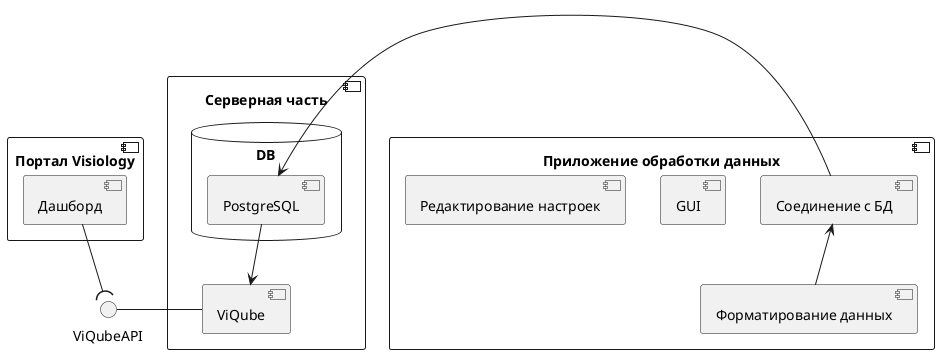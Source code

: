 @startuml component

component "Приложение обработки данных" {
    [GUI] as gui
    [Соединение с БД] as db_conn
    [Редактирование настроек] as stngs_rdct
    [Форматирование данных] as format
}

component "Серверная часть" {
    database DB{
        [PostgreSQL] as postgre
    }
    [ViQube] as viqube
}

component "Портал Visiology" {
    [Дашборд] as dash
}

db_conn <-- format
postgre --> viqube
ViQubeAPI - viqube
postgre <-left- db_conn
dash --( ViQubeAPI
@enduml